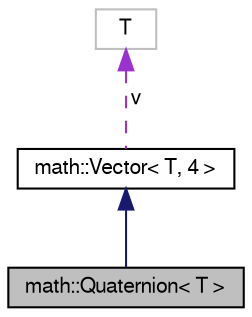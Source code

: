 digraph "math::Quaternion&lt; T &gt;"
{
  edge [fontname="FreeSans",fontsize="10",labelfontname="FreeSans",labelfontsize="10"];
  node [fontname="FreeSans",fontsize="10",shape=record];
  Node0 [label="math::Quaternion\< T \>",height=0.2,width=0.4,color="black", fillcolor="grey75", style="filled", fontcolor="black"];
  Node1 -> Node0 [dir="back",color="midnightblue",fontsize="10",style="solid",fontname="FreeSans"];
  Node1 [label="math::Vector\< T, 4 \>",height=0.2,width=0.4,color="black", fillcolor="white", style="filled",URL="$classmath_1_1_vector.html"];
  Node2 -> Node1 [dir="back",color="darkorchid3",fontsize="10",style="dashed",label=" v" ,fontname="FreeSans"];
  Node2 [label="T",height=0.2,width=0.4,color="grey75", fillcolor="white", style="filled"];
}
